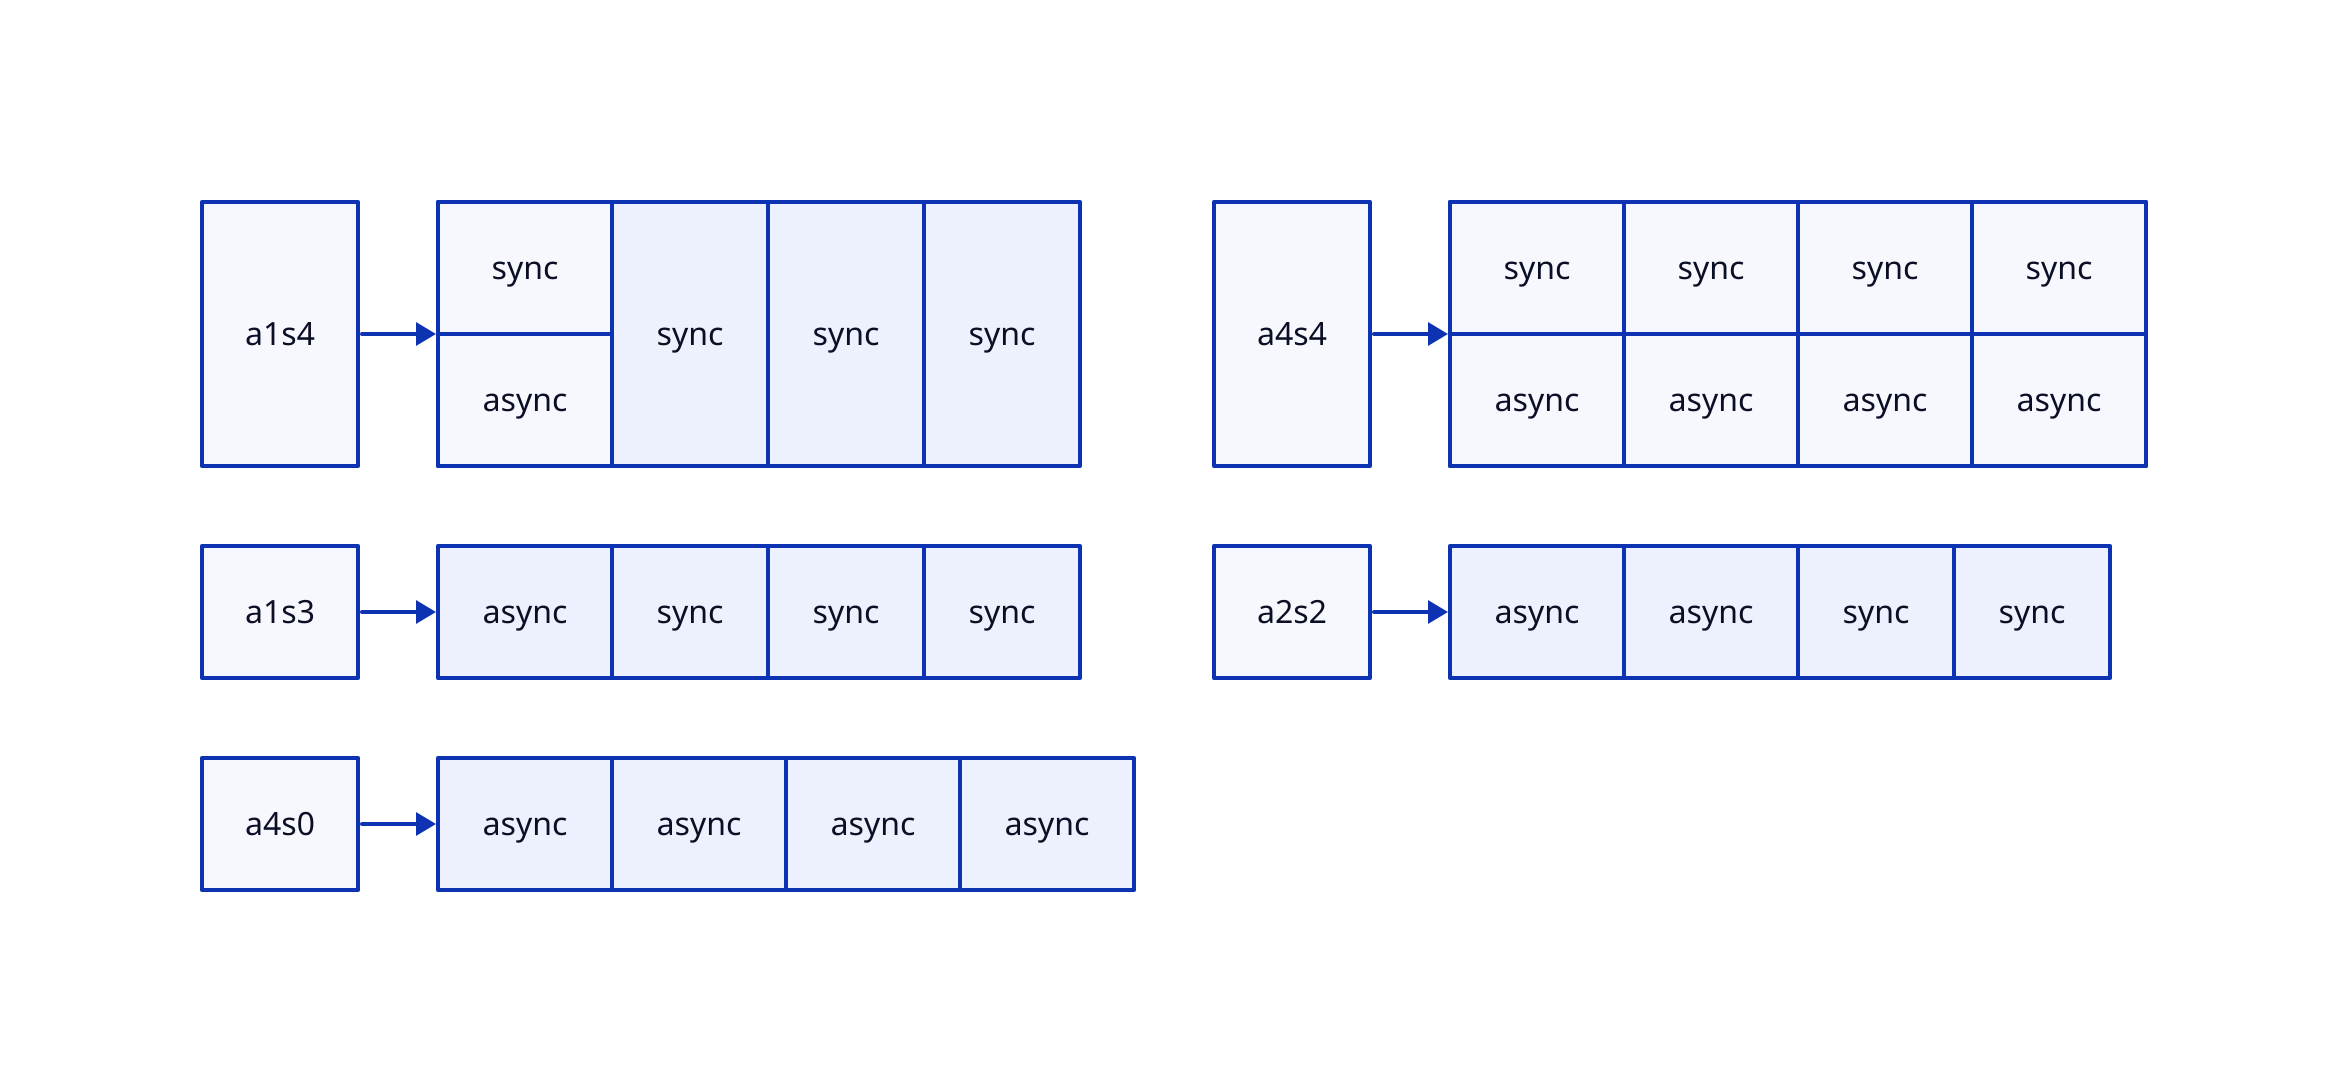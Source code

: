 classes: {
  invisible: {
    style.opacity: 0
    label: ""
  }
}

grid-rows: 5
grid-columns: 4

a1s4
setup-a1s4: "" {
  class: invisible
  grid-rows: 1
  grid-gap: 0

  0: "" {
    grid-columns: 1
    grid-gap: 0
    sync
    async
  }

  1: sync
  2: sync
  3: sync
}
a1s4 -> setup-a1s4

a4s4
setup-a4s4: "" {
  class: invisible
  grid-rows: 1
  grid-gap: 0

  0: "" {
    grid-columns: 1
    grid-gap: 0
    sync
    async
  }
  1: "" {
    grid-columns: 1
    grid-gap: 0
    sync
    async
  }
  2: "" {
    grid-columns: 1
    grid-gap: 0
    sync
    async
  }
  3: "" {
    grid-columns: 1
    grid-gap: 0
    sync
    async
  }
}
a4s4 -> setup-a4s4

a1s3
setup-a1s3: "" {
  class: invisible
  grid-rows: 1
  grid-gap: 0

  0: async
  1: sync
  2: sync
  3: sync
}
a1s3 -> setup-a1s3

a2s2
setup-a2s2: "" {
  class: invisible
  grid-rows: 1
  grid-gap: 0

  0: async
  1: async
  2: sync
  3: sync
}
a2s2 -> setup-a2s2

a4s0
setup-a4s0: "" {
  class: invisible
  grid-rows: 1
  grid-gap: 0

  0: async
  1: async
  2: async
  3: async
}
a4s0 -> setup-a4s0
